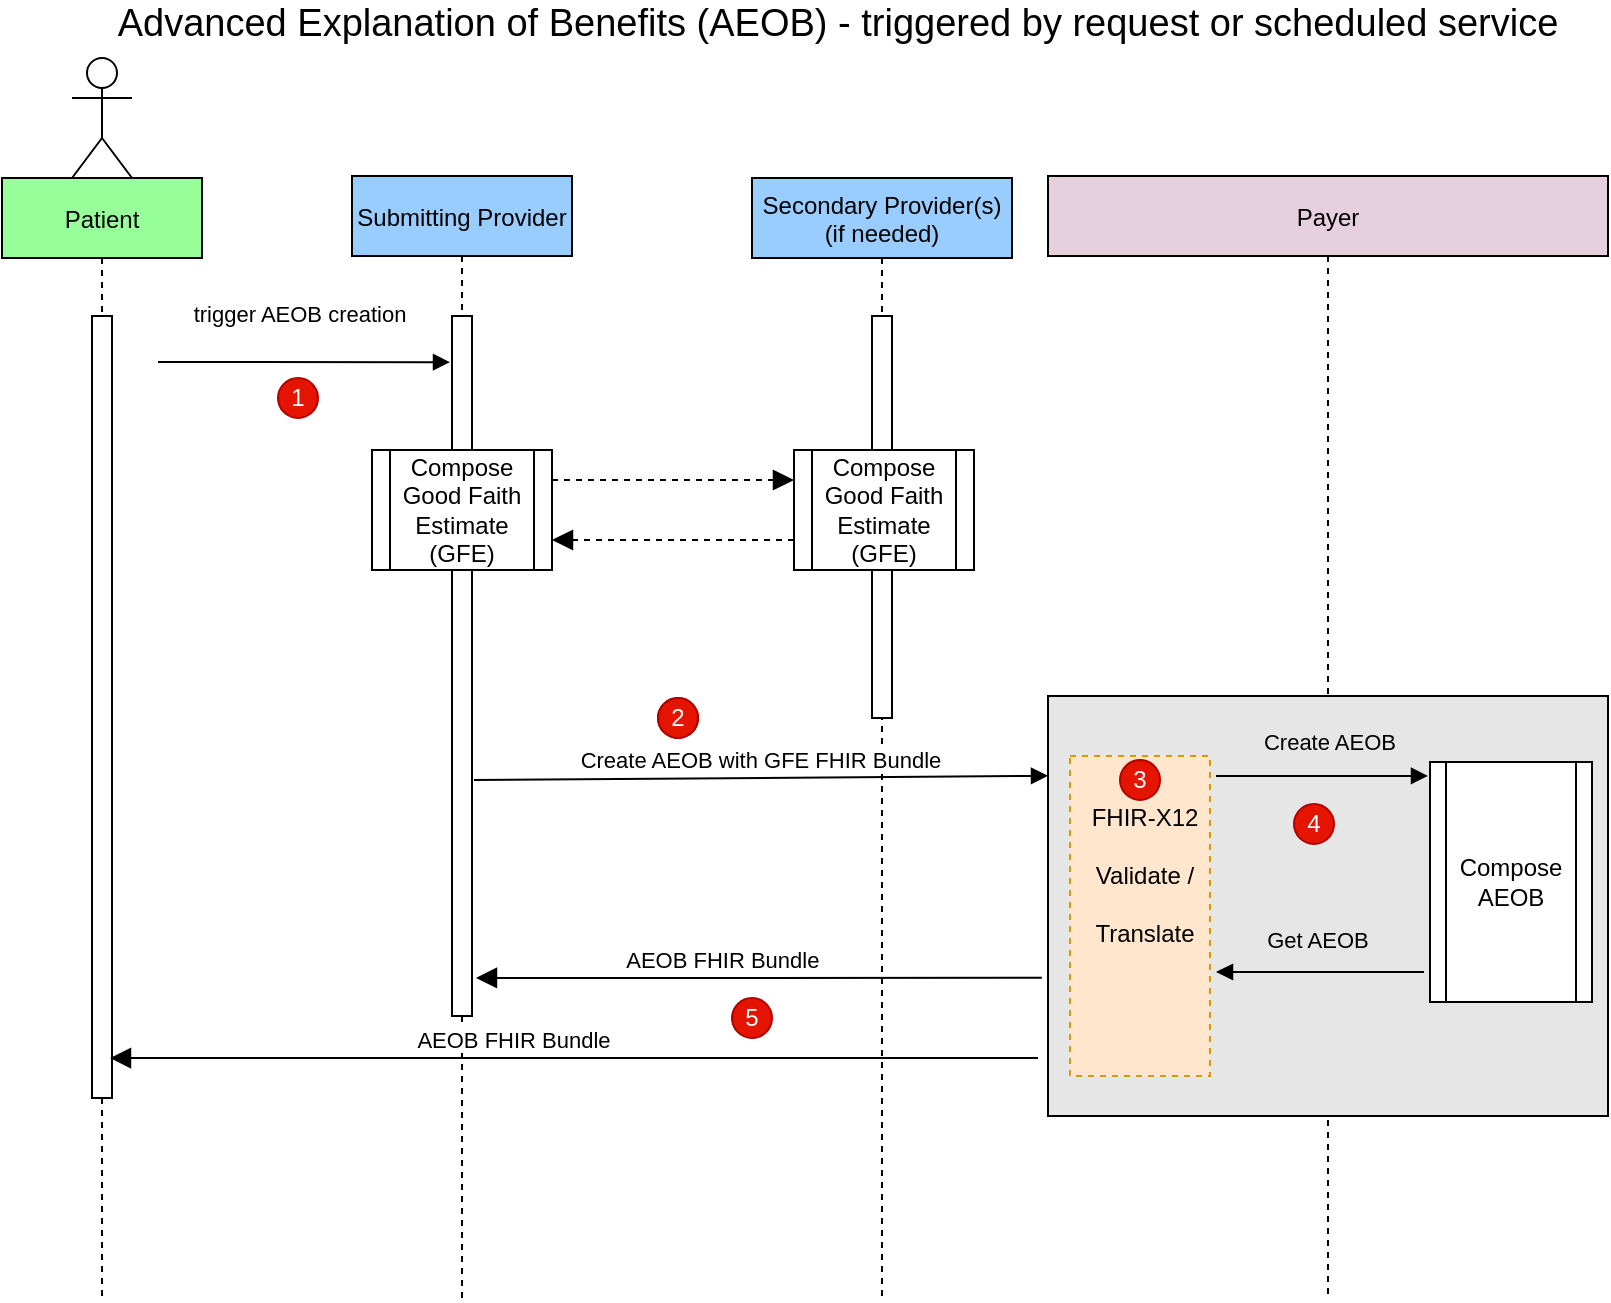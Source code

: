<mxfile>
    <diagram id="kgpKYQtTHZ0yAKxKKP6v" name="Page-1">
        <mxGraphModel dx="1631" dy="680" grid="1" gridSize="10" guides="1" tooltips="1" connect="1" arrows="1" fold="1" page="1" pageScale="1" pageWidth="850" pageHeight="1100" math="0" shadow="0">
            <root>
                <mxCell id="0"/>
                <mxCell id="1" parent="0"/>
                <mxCell id="3nuBFxr9cyL0pnOWT2aG-1" value="Patient" style="shape=umlLifeline;perimeter=lifelinePerimeter;container=1;collapsible=0;recursiveResize=0;rounded=0;shadow=0;strokeWidth=1;fillColor=#96FF9A;" parent="1" vertex="1" treatAsSingle="0">
                    <mxGeometry x="22" y="120" width="100" height="480" as="geometry"/>
                </mxCell>
                <mxCell id="3nuBFxr9cyL0pnOWT2aG-2" value="" style="points=[];perimeter=orthogonalPerimeter;rounded=0;shadow=0;strokeWidth=1;" parent="3nuBFxr9cyL0pnOWT2aG-1" vertex="1">
                    <mxGeometry x="45" y="69" width="10" height="391" as="geometry"/>
                </mxCell>
                <mxCell id="3nuBFxr9cyL0pnOWT2aG-5" value="Submitting Provider" style="shape=umlLifeline;perimeter=lifelinePerimeter;container=1;collapsible=0;recursiveResize=0;rounded=0;shadow=0;strokeWidth=1;fillColor=#99CCFF;" parent="1" vertex="1" treatAsSingle="0">
                    <mxGeometry x="197" y="119" width="110" height="420" as="geometry"/>
                </mxCell>
                <mxCell id="3nuBFxr9cyL0pnOWT2aG-6" value="" style="points=[];perimeter=orthogonalPerimeter;rounded=0;shadow=0;strokeWidth=1;" parent="3nuBFxr9cyL0pnOWT2aG-5" vertex="1">
                    <mxGeometry x="50" y="70" width="10" height="350" as="geometry"/>
                </mxCell>
                <mxCell id="SfCazmH2R6rvJbLZBPh0-1" value="Payer" style="shape=umlLifeline;perimeter=lifelinePerimeter;container=1;collapsible=0;recursiveResize=0;rounded=0;shadow=0;strokeWidth=1;fillColor=#E6D0DE;glass=0;sketch=0;" parent="1" vertex="1" treatAsSingle="0">
                    <mxGeometry x="545" y="119" width="280" height="561" as="geometry"/>
                </mxCell>
                <mxCell id="SfCazmH2R6rvJbLZBPh0-2" value="" style="points=[];perimeter=orthogonalPerimeter;rounded=0;shadow=0;strokeWidth=1;fillColor=#E6E6E6;" parent="SfCazmH2R6rvJbLZBPh0-1" vertex="1">
                    <mxGeometry y="260" width="280" height="210" as="geometry"/>
                </mxCell>
                <mxCell id="ogFRtUQ3psGFR55wJX58-8" value="" style="group" parent="SfCazmH2R6rvJbLZBPh0-1" vertex="1" connectable="0">
                    <mxGeometry x="13" y="289" width="70" height="160" as="geometry"/>
                </mxCell>
                <mxCell id="ogFRtUQ3psGFR55wJX58-1" value="" style="rounded=0;whiteSpace=wrap;html=1;fillColor=#ffe6cc;strokeColor=#d79b00;dashed=1;" parent="ogFRtUQ3psGFR55wJX58-8" vertex="1">
                    <mxGeometry x="-2" y="1" width="70" height="160" as="geometry"/>
                </mxCell>
                <mxCell id="ogFRtUQ3psGFR55wJX58-3" value="&lt;font style=&quot;font-size: 12px ; font-weight: normal&quot;&gt;FHIR-X12&lt;br&gt;Validate / &lt;br&gt;Translate&lt;/font&gt;" style="text;strokeColor=none;fillColor=none;html=1;fontSize=24;fontStyle=1;verticalAlign=middle;align=center;" parent="ogFRtUQ3psGFR55wJX58-8" vertex="1">
                    <mxGeometry y="30.333" width="70" height="53.333" as="geometry"/>
                </mxCell>
                <mxCell id="aAGMAaikRAZB5L4dtnXu-7" value="3" style="ellipse;whiteSpace=wrap;html=1;aspect=fixed;fillColor=#e51400;strokeColor=#B20000;fontColor=#ffffff;" parent="ogFRtUQ3psGFR55wJX58-8" vertex="1">
                    <mxGeometry x="23" y="3" width="20" height="20" as="geometry"/>
                </mxCell>
                <mxCell id="SfCazmH2R6rvJbLZBPh0-3" value="Secondary Provider(s) &#10;(if needed)" style="shape=umlLifeline;perimeter=lifelinePerimeter;container=1;collapsible=0;recursiveResize=0;rounded=0;shadow=0;strokeWidth=1;fillColor=#99CCFF;" parent="1" vertex="1" treatAsSingle="0">
                    <mxGeometry x="397" y="120" width="130" height="560" as="geometry"/>
                </mxCell>
                <mxCell id="SfCazmH2R6rvJbLZBPh0-4" value="" style="points=[];perimeter=orthogonalPerimeter;rounded=0;shadow=0;strokeWidth=1;" parent="SfCazmH2R6rvJbLZBPh0-3" vertex="1">
                    <mxGeometry x="60" y="69" width="10" height="201" as="geometry"/>
                </mxCell>
                <mxCell id="SfCazmH2R6rvJbLZBPh0-5" value="Create AEOB with GFE FHIR Bundle" style="verticalAlign=bottom;endArrow=block;shadow=0;strokeWidth=1;entryX=0;entryY=0.19;entryDx=0;entryDy=0;entryPerimeter=0;" parent="1" target="SfCazmH2R6rvJbLZBPh0-2" edge="1">
                    <mxGeometry relative="1" as="geometry">
                        <mxPoint x="258" y="421" as="sourcePoint"/>
                        <mxPoint x="540" y="420" as="targetPoint"/>
                        <Array as="points"/>
                    </mxGeometry>
                </mxCell>
                <mxCell id="SfCazmH2R6rvJbLZBPh0-10" value="Compose Good Faith Estimate (GFE)" style="shape=process;whiteSpace=wrap;html=1;backgroundOutline=1;" parent="1" vertex="1">
                    <mxGeometry x="207" y="256" width="90" height="60" as="geometry"/>
                </mxCell>
                <mxCell id="SfCazmH2R6rvJbLZBPh0-11" value="" style="verticalAlign=bottom;endArrow=block;dashed=1;endSize=8;shadow=0;strokeWidth=1;entryX=0;entryY=0.25;entryDx=0;entryDy=0;exitX=1;exitY=0.25;exitDx=0;exitDy=0;endFill=1;" parent="1" source="SfCazmH2R6rvJbLZBPh0-10" target="SfCazmH2R6rvJbLZBPh0-17" edge="1">
                    <mxGeometry relative="1" as="geometry">
                        <mxPoint x="507" y="240" as="targetPoint"/>
                        <mxPoint x="292" y="239" as="sourcePoint"/>
                        <Array as="points"/>
                    </mxGeometry>
                </mxCell>
                <mxCell id="SfCazmH2R6rvJbLZBPh0-13" value="&lt;font style=&quot;font-size: 19px&quot;&gt;Advanced Explanation of Benefits (AEOB) - triggered by request or scheduled service&lt;/font&gt;" style="text;html=1;strokeColor=none;fillColor=none;align=center;verticalAlign=middle;whiteSpace=wrap;rounded=0;" parent="1" vertex="1">
                    <mxGeometry x="70" y="33" width="740" height="20" as="geometry"/>
                </mxCell>
                <mxCell id="SfCazmH2R6rvJbLZBPh0-14" value="" style="verticalAlign=bottom;endArrow=block;dashed=1;endSize=8;shadow=0;strokeWidth=1;exitX=0;exitY=0.75;exitDx=0;exitDy=0;entryX=1;entryY=0.75;entryDx=0;entryDy=0;endFill=1;" parent="1" source="SfCazmH2R6rvJbLZBPh0-17" target="SfCazmH2R6rvJbLZBPh0-10" edge="1">
                    <mxGeometry relative="1" as="geometry">
                        <mxPoint x="302" y="335" as="targetPoint"/>
                        <mxPoint x="412" y="292" as="sourcePoint"/>
                        <Array as="points"/>
                    </mxGeometry>
                </mxCell>
                <mxCell id="SfCazmH2R6rvJbLZBPh0-15" value="Compose AEOB" style="shape=process;whiteSpace=wrap;html=1;backgroundOutline=1;" parent="1" vertex="1">
                    <mxGeometry x="736" y="412" width="81" height="120" as="geometry"/>
                </mxCell>
                <mxCell id="SfCazmH2R6rvJbLZBPh0-17" value="Compose Good Faith Estimate (GFE)" style="shape=process;whiteSpace=wrap;html=1;backgroundOutline=1;" parent="1" vertex="1">
                    <mxGeometry x="418" y="256" width="90" height="60" as="geometry"/>
                </mxCell>
                <mxCell id="SfCazmH2R6rvJbLZBPh0-21" value="" style="shape=umlActor;verticalLabelPosition=bottom;verticalAlign=top;html=1;outlineConnect=0;" parent="1" vertex="1">
                    <mxGeometry x="57" y="60" width="30" height="60" as="geometry"/>
                </mxCell>
                <mxCell id="SfCazmH2R6rvJbLZBPh0-25" value="trigger AEOB creation" style="verticalAlign=bottom;endArrow=block;shadow=0;strokeWidth=1;entryX=0;entryY=0.067;entryDx=0;entryDy=0;entryPerimeter=0;" parent="1" edge="1">
                    <mxGeometry x="-0.028" y="15" relative="1" as="geometry">
                        <mxPoint x="100" y="212" as="sourcePoint"/>
                        <mxPoint x="246" y="212.11" as="targetPoint"/>
                        <Array as="points"/>
                        <mxPoint as="offset"/>
                    </mxGeometry>
                </mxCell>
                <mxCell id="ogFRtUQ3psGFR55wJX58-7" value="Create AEOB" style="verticalAlign=bottom;endArrow=block;shadow=0;strokeWidth=1;labelBackgroundColor=none;entryX=0;entryY=0.058;entryDx=0;entryDy=0;entryPerimeter=0;" parent="1" edge="1">
                    <mxGeometry x="0.077" y="8" relative="1" as="geometry">
                        <mxPoint x="629" y="419" as="sourcePoint"/>
                        <mxPoint x="735" y="418.96" as="targetPoint"/>
                        <Array as="points"/>
                        <mxPoint as="offset"/>
                    </mxGeometry>
                </mxCell>
                <mxCell id="ogFRtUQ3psGFR55wJX58-9" value="Get AEOB" style="verticalAlign=bottom;endArrow=block;shadow=0;strokeWidth=1;labelBackgroundColor=none;" parent="1" edge="1">
                    <mxGeometry x="0.019" y="-7" relative="1" as="geometry">
                        <mxPoint x="733" y="517" as="sourcePoint"/>
                        <mxPoint x="629" y="517" as="targetPoint"/>
                        <Array as="points"/>
                        <mxPoint as="offset"/>
                    </mxGeometry>
                </mxCell>
                <mxCell id="qIxCJxl5lMdrLJ7lDj4a-2" style="edgeStyle=orthogonalEdgeStyle;rounded=0;orthogonalLoop=1;jettySize=auto;html=1;endArrow=none;endFill=0;dashed=1;" parent="1" source="3nuBFxr9cyL0pnOWT2aG-6" edge="1">
                    <mxGeometry relative="1" as="geometry">
                        <mxPoint x="252" y="680" as="targetPoint"/>
                    </mxGeometry>
                </mxCell>
                <mxCell id="qIxCJxl5lMdrLJ7lDj4a-3" style="edgeStyle=orthogonalEdgeStyle;rounded=0;orthogonalLoop=1;jettySize=auto;html=1;dashed=1;endArrow=none;endFill=0;" parent="1" source="3nuBFxr9cyL0pnOWT2aG-2" edge="1">
                    <mxGeometry relative="1" as="geometry">
                        <mxPoint x="72" y="680" as="targetPoint"/>
                    </mxGeometry>
                </mxCell>
                <mxCell id="3nuBFxr9cyL0pnOWT2aG-7" value="AEOB FHIR Bundle" style="verticalAlign=bottom;endArrow=block;endSize=8;shadow=0;strokeWidth=1;endFill=1;entryX=0.9;entryY=0.949;entryDx=0;entryDy=0;entryPerimeter=0;" parent="1" edge="1">
                    <mxGeometry x="0.129" relative="1" as="geometry">
                        <mxPoint x="76" y="560.059" as="targetPoint"/>
                        <mxPoint x="540" y="560" as="sourcePoint"/>
                        <mxPoint as="offset"/>
                    </mxGeometry>
                </mxCell>
                <mxCell id="aAGMAaikRAZB5L4dtnXu-1" value="1" style="ellipse;whiteSpace=wrap;html=1;aspect=fixed;fillColor=#e51400;strokeColor=#B20000;fontColor=#ffffff;" parent="1" vertex="1">
                    <mxGeometry x="160" y="220" width="20" height="20" as="geometry"/>
                </mxCell>
                <mxCell id="aAGMAaikRAZB5L4dtnXu-3" value="2" style="ellipse;whiteSpace=wrap;html=1;aspect=fixed;fillColor=#e51400;strokeColor=#B20000;fontColor=#ffffff;" parent="1" vertex="1">
                    <mxGeometry x="350" y="380" width="20" height="20" as="geometry"/>
                </mxCell>
                <mxCell id="aAGMAaikRAZB5L4dtnXu-4" value="2" style="ellipse;whiteSpace=wrap;html=1;aspect=fixed;fillColor=#e51400;strokeColor=#B20000;fontColor=#ffffff;" parent="1" vertex="1">
                    <mxGeometry x="350" y="380" width="20" height="20" as="geometry"/>
                </mxCell>
                <mxCell id="aAGMAaikRAZB5L4dtnXu-5" value="4" style="ellipse;whiteSpace=wrap;html=1;aspect=fixed;fillColor=#e51400;strokeColor=#B20000;fontColor=#ffffff;" parent="1" vertex="1">
                    <mxGeometry x="668" y="433" width="20" height="20" as="geometry"/>
                </mxCell>
                <mxCell id="aAGMAaikRAZB5L4dtnXu-8" value="5" style="ellipse;whiteSpace=wrap;html=1;aspect=fixed;fillColor=#e51400;strokeColor=#B20000;fontColor=#ffffff;" parent="1" vertex="1">
                    <mxGeometry x="387" y="530" width="20" height="20" as="geometry"/>
                </mxCell>
                <mxCell id="aAGMAaikRAZB5L4dtnXu-12" value="AEOB FHIR Bundle" style="verticalAlign=bottom;endArrow=block;endSize=8;shadow=0;strokeWidth=1;endFill=1;exitX=-0.011;exitY=0.671;exitDx=0;exitDy=0;exitPerimeter=0;" parent="1" edge="1" source="SfCazmH2R6rvJbLZBPh0-2">
                    <mxGeometry x="0.129" relative="1" as="geometry">
                        <mxPoint x="259" y="520" as="targetPoint"/>
                        <mxPoint x="540" y="520" as="sourcePoint"/>
                        <mxPoint as="offset"/>
                    </mxGeometry>
                </mxCell>
            </root>
        </mxGraphModel>
    </diagram>
</mxfile>